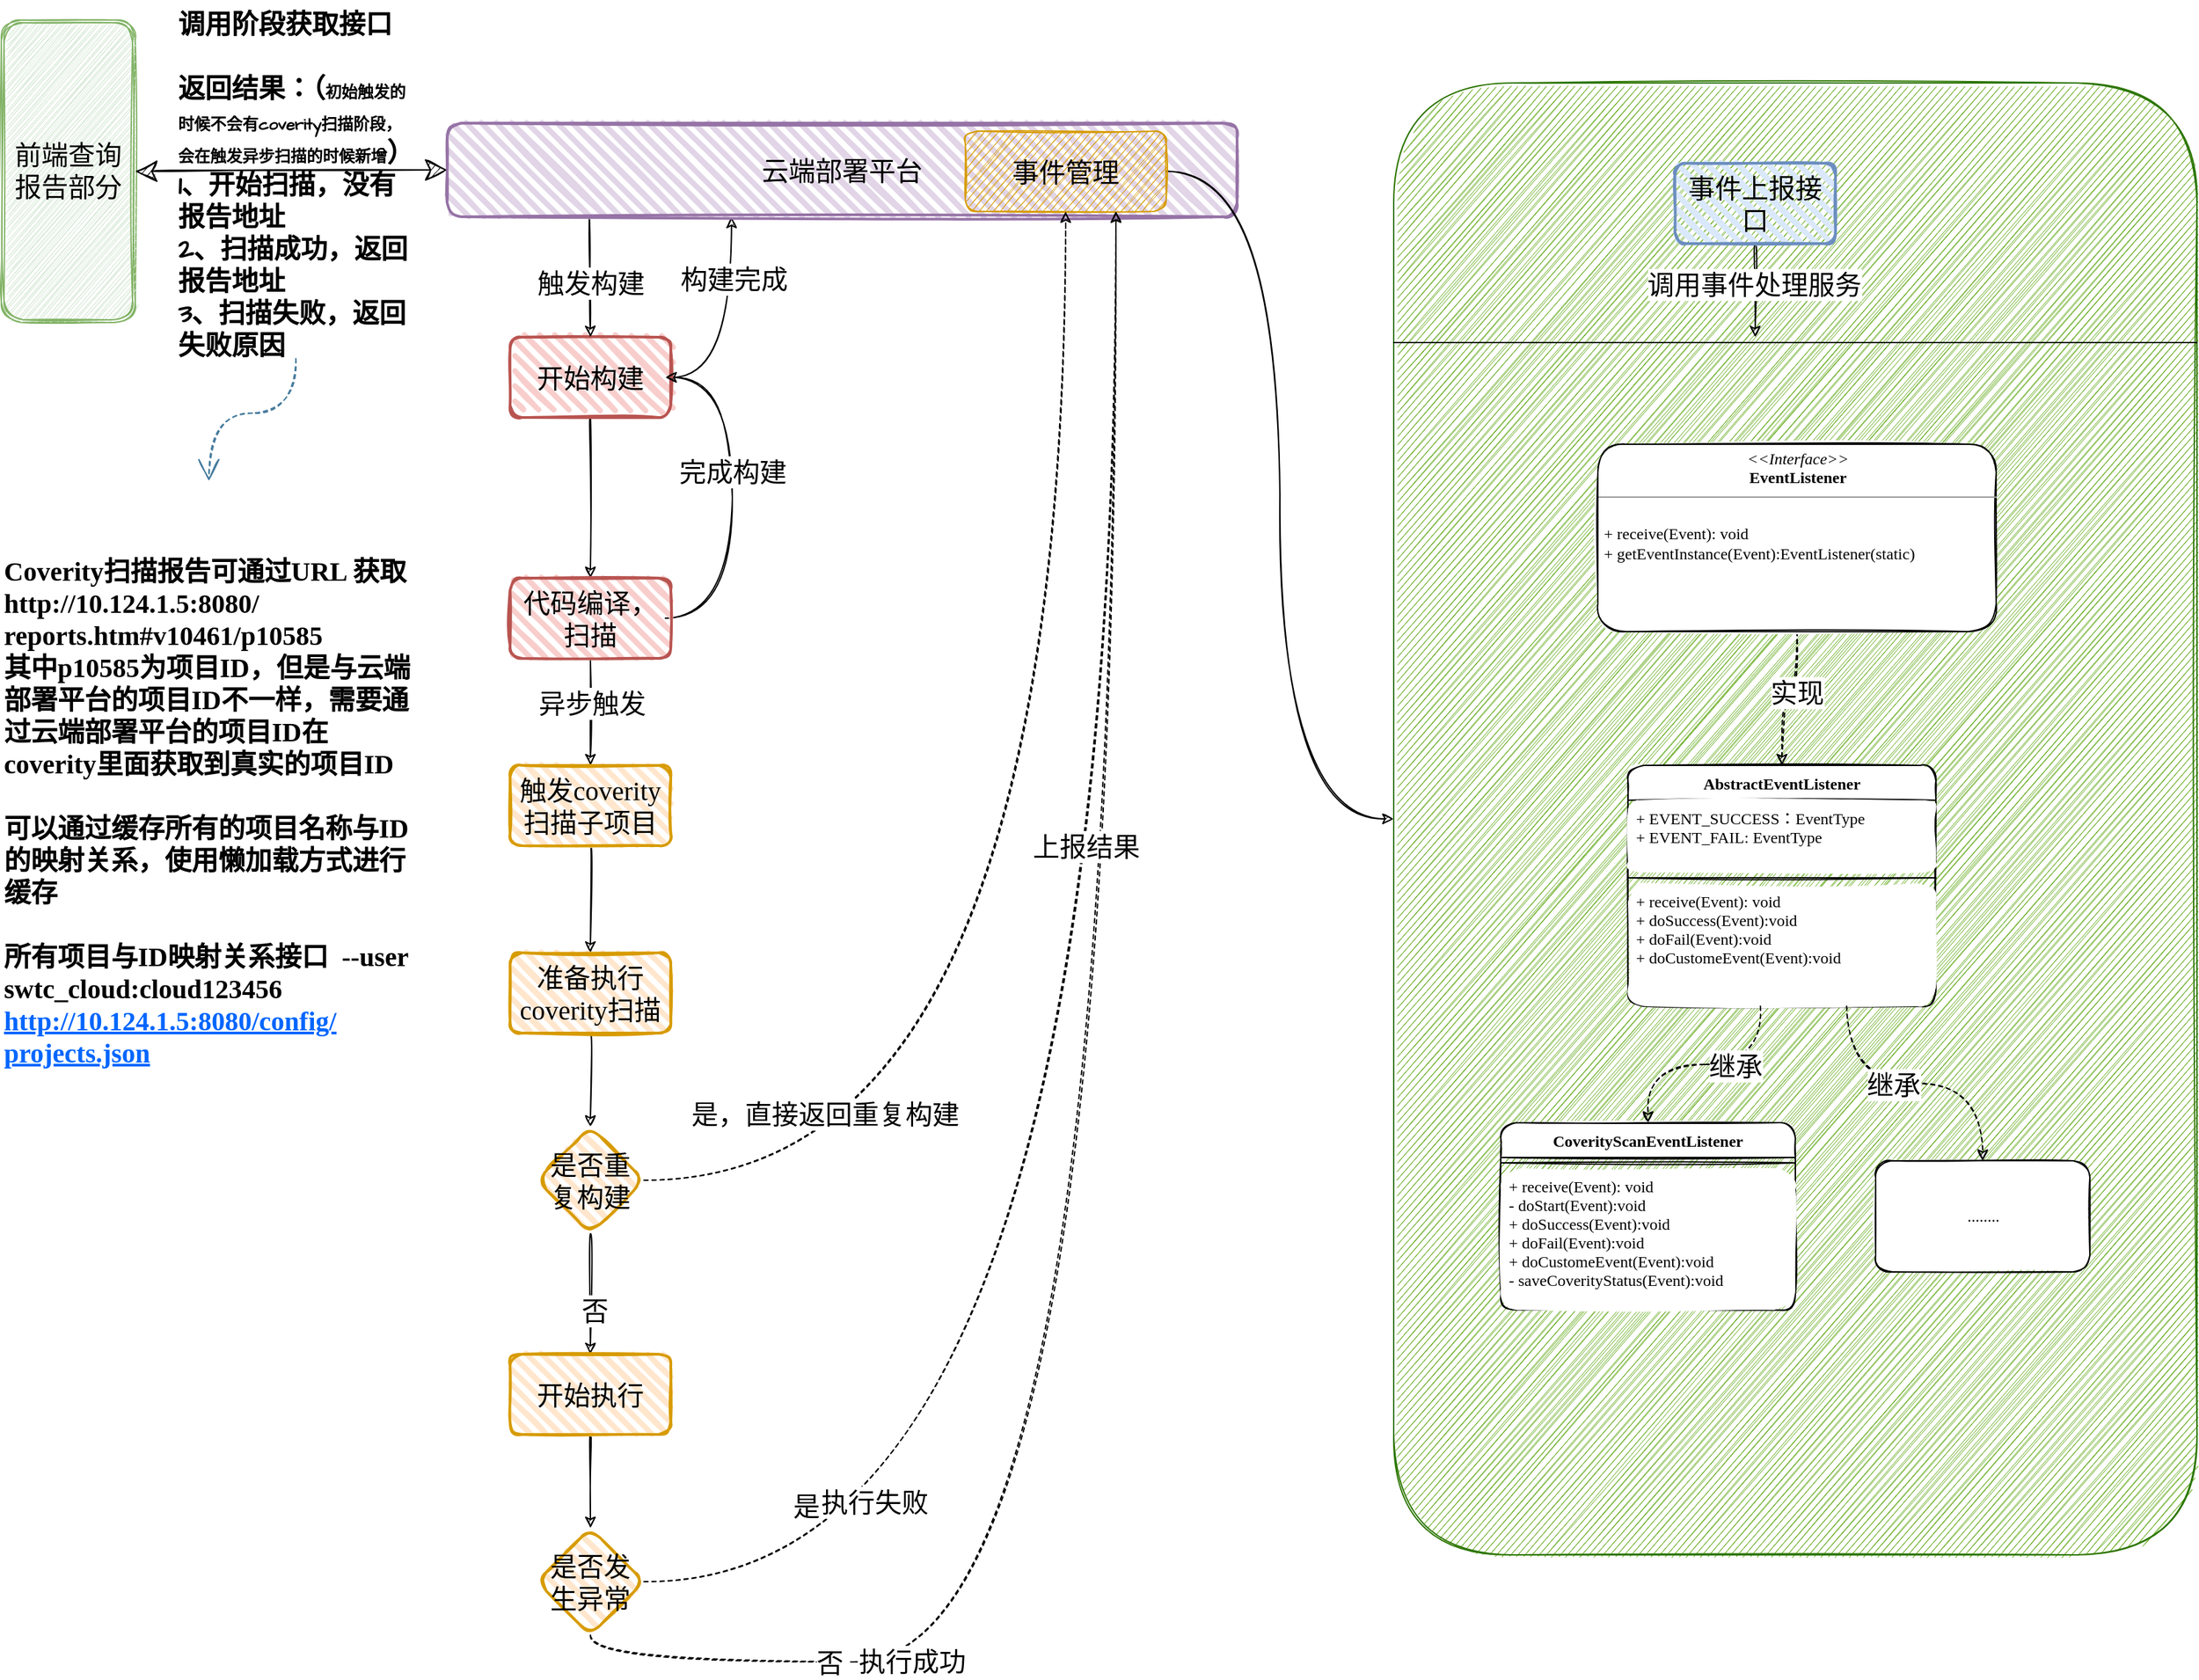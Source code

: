 <mxfile version="20.2.4" type="github">
  <diagram id="gDYkzvTyDBVPJkNko_rk" name="第 1 页">
    <mxGraphModel dx="2723" dy="941" grid="1" gridSize="10" guides="1" tooltips="1" connect="1" arrows="1" fold="1" page="1" pageScale="1" pageWidth="827" pageHeight="1169" math="0" shadow="0">
      <root>
        <mxCell id="0" />
        <mxCell id="1" parent="0" />
        <mxCell id="RvMpkgv8Pfe3NWQdaYyJ-1" value="Coverity扫描报告可通过URL 获取&lt;br style=&quot;font-size: 20px;&quot;&gt;http://10.124.1.5:8080/&lt;br style=&quot;font-size: 20px;&quot;&gt;reports.htm#v10461/p10585&lt;br style=&quot;font-size: 20px;&quot;&gt;其中p10585为项目ID，但是与云端部署平台的项目ID不一样，需要通过云端部署平台的项目ID在coverity里面获取到真实的项目ID&lt;br style=&quot;font-size: 20px;&quot;&gt;&lt;br style=&quot;font-size: 20px;&quot;&gt;可以通过缓存所有的项目名称与ID的映射关系，使用懒加载方式进行缓存&lt;br style=&quot;font-size: 20px;&quot;&gt;&lt;br style=&quot;font-size: 20px;&quot;&gt;所有项目与ID映射关系接口&amp;nbsp;&amp;nbsp;--user swtc_cloud:cloud123456&lt;br style=&quot;font-size: 20px;&quot;&gt;&lt;a style=&quot;margin: 0px; padding: 0px; box-sizing: border-box; background-color: rgb(255, 255, 255); font-size: 20px; color: rgb(0, 102, 255);&quot; target=&quot;_blank&quot;&gt;http://10.124.1.5:8080/config/&lt;br style=&quot;font-size: 20px;&quot;&gt;projects.json&lt;br style=&quot;font-size: 20px;&quot;&gt;&lt;br style=&quot;font-size: 20px;&quot;&gt;&lt;/a&gt;" style="text;html=1;strokeColor=none;fillColor=none;align=left;verticalAlign=middle;rounded=1;fontFamily=Comic Sans MS;sketch=1;fontSize=20;whiteSpace=wrap;fontStyle=1" vertex="1" parent="1">
          <mxGeometry x="-200" y="455.5" width="310" height="500" as="geometry" />
        </mxCell>
        <mxCell id="RvMpkgv8Pfe3NWQdaYyJ-4" value="" style="edgeStyle=orthogonalEdgeStyle;rounded=1;orthogonalLoop=1;jettySize=auto;html=1;fontFamily=Comic Sans MS;sketch=1;curved=1;fontSize=20;" edge="1" parent="1" source="RvMpkgv8Pfe3NWQdaYyJ-2" target="RvMpkgv8Pfe3NWQdaYyJ-3">
          <mxGeometry relative="1" as="geometry" />
        </mxCell>
        <mxCell id="RvMpkgv8Pfe3NWQdaYyJ-15" style="edgeStyle=orthogonalEdgeStyle;rounded=1;orthogonalLoop=1;jettySize=auto;html=1;exitX=1;exitY=0.5;exitDx=0;exitDy=0;entryX=0.36;entryY=1;entryDx=0;entryDy=0;entryPerimeter=0;fontFamily=Comic Sans MS;sketch=1;curved=1;fontSize=20;" edge="1" parent="1" source="RvMpkgv8Pfe3NWQdaYyJ-2" target="RvMpkgv8Pfe3NWQdaYyJ-11">
          <mxGeometry relative="1" as="geometry" />
        </mxCell>
        <mxCell id="RvMpkgv8Pfe3NWQdaYyJ-16" value="构建完成" style="edgeLabel;html=1;align=center;verticalAlign=middle;resizable=0;points=[];fontFamily=Comic Sans MS;rounded=1;sketch=1;fontSize=20;" vertex="1" connectable="0" parent="RvMpkgv8Pfe3NWQdaYyJ-15">
          <mxGeometry x="0.444" y="-1" relative="1" as="geometry">
            <mxPoint as="offset" />
          </mxGeometry>
        </mxCell>
        <mxCell id="RvMpkgv8Pfe3NWQdaYyJ-2" value="开始构建" style="rounded=1;whiteSpace=wrap;html=1;strokeWidth=2;fillWeight=4;hachureGap=8;hachureAngle=45;fillColor=#f8cecc;sketch=1;strokeColor=#b85450;fontFamily=Comic Sans MS;fontSize=20;" vertex="1" parent="1">
          <mxGeometry x="180" y="340" width="120" height="60" as="geometry" />
        </mxCell>
        <mxCell id="RvMpkgv8Pfe3NWQdaYyJ-6" value="" style="edgeStyle=orthogonalEdgeStyle;rounded=1;orthogonalLoop=1;jettySize=auto;html=1;fontFamily=Comic Sans MS;sketch=1;curved=1;fontSize=20;" edge="1" parent="1" source="RvMpkgv8Pfe3NWQdaYyJ-3" target="RvMpkgv8Pfe3NWQdaYyJ-5">
          <mxGeometry relative="1" as="geometry">
            <Array as="points">
              <mxPoint x="240" y="610" />
              <mxPoint x="240" y="610" />
            </Array>
          </mxGeometry>
        </mxCell>
        <mxCell id="RvMpkgv8Pfe3NWQdaYyJ-41" value="异步触发" style="edgeLabel;html=1;align=center;verticalAlign=middle;resizable=0;points=[];fontFamily=Comic Sans MS;rounded=1;sketch=1;fontSize=20;" vertex="1" connectable="0" parent="RvMpkgv8Pfe3NWQdaYyJ-6">
          <mxGeometry x="-0.176" y="1" relative="1" as="geometry">
            <mxPoint as="offset" />
          </mxGeometry>
        </mxCell>
        <mxCell id="RvMpkgv8Pfe3NWQdaYyJ-7" style="edgeStyle=orthogonalEdgeStyle;rounded=1;orthogonalLoop=1;jettySize=auto;html=1;exitX=1;exitY=0.5;exitDx=0;exitDy=0;entryX=1;entryY=0.5;entryDx=0;entryDy=0;fontFamily=Comic Sans MS;sketch=1;curved=1;fontSize=20;" edge="1" parent="1">
          <mxGeometry relative="1" as="geometry">
            <mxPoint x="296" y="550" as="sourcePoint" />
            <mxPoint x="296" y="370" as="targetPoint" />
            <Array as="points">
              <mxPoint x="346" y="550" />
              <mxPoint x="346" y="370" />
            </Array>
          </mxGeometry>
        </mxCell>
        <mxCell id="RvMpkgv8Pfe3NWQdaYyJ-8" value="完成构建" style="edgeLabel;html=1;align=center;verticalAlign=middle;resizable=0;points=[];fontFamily=Comic Sans MS;rounded=1;sketch=1;fontSize=20;" vertex="1" connectable="0" parent="RvMpkgv8Pfe3NWQdaYyJ-7">
          <mxGeometry x="0.144" relative="1" as="geometry">
            <mxPoint as="offset" />
          </mxGeometry>
        </mxCell>
        <mxCell id="RvMpkgv8Pfe3NWQdaYyJ-3" value="代码编译，扫描" style="rounded=1;whiteSpace=wrap;html=1;strokeWidth=2;fillWeight=4;hachureGap=8;hachureAngle=45;fillColor=#f8cecc;sketch=1;strokeColor=#b85450;fontFamily=Comic Sans MS;fontSize=20;" vertex="1" parent="1">
          <mxGeometry x="180" y="520" width="120" height="60" as="geometry" />
        </mxCell>
        <mxCell id="RvMpkgv8Pfe3NWQdaYyJ-19" value="" style="edgeStyle=orthogonalEdgeStyle;rounded=1;orthogonalLoop=1;jettySize=auto;html=1;fontFamily=Comic Sans MS;sketch=1;curved=1;fontSize=20;" edge="1" parent="1" source="RvMpkgv8Pfe3NWQdaYyJ-5" target="RvMpkgv8Pfe3NWQdaYyJ-18">
          <mxGeometry relative="1" as="geometry" />
        </mxCell>
        <mxCell id="RvMpkgv8Pfe3NWQdaYyJ-5" value="触发coverity扫描子项目" style="whiteSpace=wrap;html=1;fillColor=#ffe6cc;strokeColor=#d79b00;rounded=1;strokeWidth=2;fillWeight=4;hachureGap=8;hachureAngle=45;sketch=1;fontFamily=Comic Sans MS;fontSize=20;" vertex="1" parent="1">
          <mxGeometry x="180" y="660" width="120" height="60" as="geometry" />
        </mxCell>
        <mxCell id="RvMpkgv8Pfe3NWQdaYyJ-13" style="edgeStyle=orthogonalEdgeStyle;rounded=1;orthogonalLoop=1;jettySize=auto;html=1;exitX=0.18;exitY=1;exitDx=0;exitDy=0;exitPerimeter=0;entryX=0.5;entryY=0;entryDx=0;entryDy=0;fontFamily=Comic Sans MS;sketch=1;curved=1;fontSize=20;" edge="1" parent="1" source="RvMpkgv8Pfe3NWQdaYyJ-11" target="RvMpkgv8Pfe3NWQdaYyJ-2">
          <mxGeometry relative="1" as="geometry" />
        </mxCell>
        <mxCell id="RvMpkgv8Pfe3NWQdaYyJ-14" value="触发构建" style="edgeLabel;html=1;align=center;verticalAlign=middle;resizable=0;points=[];fontFamily=Comic Sans MS;rounded=1;sketch=1;fontSize=20;" vertex="1" connectable="0" parent="RvMpkgv8Pfe3NWQdaYyJ-13">
          <mxGeometry x="0.091" relative="1" as="geometry">
            <mxPoint as="offset" />
          </mxGeometry>
        </mxCell>
        <mxCell id="RvMpkgv8Pfe3NWQdaYyJ-11" value="云端部署平台" style="rounded=1;whiteSpace=wrap;html=1;strokeWidth=2;fillWeight=4;hachureGap=8;hachureAngle=45;fillColor=#e1d5e7;sketch=1;strokeColor=#9673a6;points=[[0,0,0,0,0],[0,0.26,0,0,0],[0,0.5,0,0,0],[0,0.74,0,0,0],[0,1,0,0,0],[0.09,1,0,0,0],[0.18,1,0,0,0],[0.25,0,0,0,0],[0.25,1,0,0,0],[0.27,1,0,0,0],[0.36,1,0,0,0],[0.45,1,0,0,0],[0.5,0,0,0,0],[0.5,1,0,0,0],[0.55,1,0,0,0],[0.64,1,0,0,0],[0.73,1,0,0,0],[0.75,0,0,0,0],[0.75,1,0,0,0],[0.82,1,0,0,0],[0.91,1,0,0,0],[1,0,0,0,0],[1,0.26,0,0,0],[1,0.5,0,0,0],[1,0.76,0,0,0],[1,1,0,0,0]];fontFamily=Comic Sans MS;fontSize=20;" vertex="1" parent="1">
          <mxGeometry x="133" y="180" width="590" height="70" as="geometry" />
        </mxCell>
        <mxCell id="RvMpkgv8Pfe3NWQdaYyJ-64" style="edgeStyle=orthogonalEdgeStyle;rounded=1;orthogonalLoop=1;jettySize=auto;html=1;exitX=1;exitY=0.5;exitDx=0;exitDy=0;entryX=0;entryY=0.5;entryDx=0;entryDy=0;fontFamily=Comic Sans MS;sketch=1;curved=1;" edge="1" parent="1" source="RvMpkgv8Pfe3NWQdaYyJ-17" target="RvMpkgv8Pfe3NWQdaYyJ-43">
          <mxGeometry relative="1" as="geometry" />
        </mxCell>
        <mxCell id="RvMpkgv8Pfe3NWQdaYyJ-17" value="事件管理" style="rounded=1;whiteSpace=wrap;html=1;fillColor=#D79B00;strokeColor=#d79b00;fontFamily=Comic Sans MS;sketch=1;fontSize=20;" vertex="1" parent="1">
          <mxGeometry x="520" y="186" width="150" height="60" as="geometry" />
        </mxCell>
        <mxCell id="RvMpkgv8Pfe3NWQdaYyJ-21" value="" style="edgeStyle=orthogonalEdgeStyle;rounded=1;orthogonalLoop=1;jettySize=auto;html=1;fontFamily=Comic Sans MS;sketch=1;curved=1;fontSize=20;" edge="1" parent="1" source="RvMpkgv8Pfe3NWQdaYyJ-18" target="RvMpkgv8Pfe3NWQdaYyJ-20">
          <mxGeometry relative="1" as="geometry" />
        </mxCell>
        <mxCell id="RvMpkgv8Pfe3NWQdaYyJ-18" value="准备执行coverity扫描" style="whiteSpace=wrap;html=1;fillColor=#ffe6cc;strokeColor=#d79b00;rounded=1;strokeWidth=2;fillWeight=4;hachureGap=8;hachureAngle=45;sketch=1;fontFamily=Comic Sans MS;fontSize=20;" vertex="1" parent="1">
          <mxGeometry x="180" y="800" width="120" height="60" as="geometry" />
        </mxCell>
        <mxCell id="RvMpkgv8Pfe3NWQdaYyJ-23" value="" style="edgeStyle=orthogonalEdgeStyle;rounded=1;orthogonalLoop=1;jettySize=auto;html=1;fontFamily=Comic Sans MS;sketch=1;curved=1;fontSize=20;" edge="1" parent="1" source="RvMpkgv8Pfe3NWQdaYyJ-20" target="RvMpkgv8Pfe3NWQdaYyJ-22">
          <mxGeometry relative="1" as="geometry" />
        </mxCell>
        <mxCell id="RvMpkgv8Pfe3NWQdaYyJ-40" value="否" style="edgeLabel;html=1;align=center;verticalAlign=middle;resizable=0;points=[];fontFamily=Comic Sans MS;rounded=1;sketch=1;fontSize=20;" vertex="1" connectable="0" parent="RvMpkgv8Pfe3NWQdaYyJ-23">
          <mxGeometry x="0.253" y="3" relative="1" as="geometry">
            <mxPoint as="offset" />
          </mxGeometry>
        </mxCell>
        <mxCell id="RvMpkgv8Pfe3NWQdaYyJ-29" style="edgeStyle=orthogonalEdgeStyle;rounded=1;orthogonalLoop=1;jettySize=auto;html=1;exitX=1;exitY=0.5;exitDx=0;exitDy=0;dashed=1;fontFamily=Comic Sans MS;sketch=1;curved=1;fontSize=20;" edge="1" parent="1" source="RvMpkgv8Pfe3NWQdaYyJ-20" target="RvMpkgv8Pfe3NWQdaYyJ-17">
          <mxGeometry relative="1" as="geometry" />
        </mxCell>
        <mxCell id="RvMpkgv8Pfe3NWQdaYyJ-39" value="是，直接返回重复构建" style="edgeLabel;html=1;align=center;verticalAlign=middle;resizable=0;points=[];fontFamily=Comic Sans MS;rounded=1;sketch=1;fontSize=20;" vertex="1" connectable="0" parent="RvMpkgv8Pfe3NWQdaYyJ-29">
          <mxGeometry x="-0.737" y="4" relative="1" as="geometry">
            <mxPoint x="-2" y="-46" as="offset" />
          </mxGeometry>
        </mxCell>
        <mxCell id="RvMpkgv8Pfe3NWQdaYyJ-20" value="是否重复构建" style="rhombus;whiteSpace=wrap;html=1;fillColor=#ffe6cc;strokeColor=#d79b00;rounded=1;strokeWidth=2;fillWeight=4;hachureGap=8;hachureAngle=45;sketch=1;fontFamily=Comic Sans MS;fontSize=20;" vertex="1" parent="1">
          <mxGeometry x="200" y="930" width="80" height="80" as="geometry" />
        </mxCell>
        <mxCell id="RvMpkgv8Pfe3NWQdaYyJ-27" value="" style="edgeStyle=orthogonalEdgeStyle;rounded=1;orthogonalLoop=1;jettySize=auto;html=1;fontFamily=Comic Sans MS;sketch=1;curved=1;fontSize=20;" edge="1" parent="1" source="RvMpkgv8Pfe3NWQdaYyJ-22" target="RvMpkgv8Pfe3NWQdaYyJ-26">
          <mxGeometry relative="1" as="geometry" />
        </mxCell>
        <mxCell id="RvMpkgv8Pfe3NWQdaYyJ-22" value="开始执行" style="whiteSpace=wrap;html=1;fillColor=#ffe6cc;strokeColor=#d79b00;rounded=1;strokeWidth=2;fillWeight=4;hachureGap=8;hachureAngle=45;sketch=1;fontFamily=Comic Sans MS;fontSize=20;" vertex="1" parent="1">
          <mxGeometry x="180" y="1100" width="120" height="60" as="geometry" />
        </mxCell>
        <mxCell id="RvMpkgv8Pfe3NWQdaYyJ-28" style="edgeStyle=orthogonalEdgeStyle;rounded=1;orthogonalLoop=1;jettySize=auto;html=1;exitX=1;exitY=0.5;exitDx=0;exitDy=0;entryX=0.75;entryY=1;entryDx=0;entryDy=0;dashed=1;fontFamily=Comic Sans MS;sketch=1;curved=1;" edge="1" parent="1" source="RvMpkgv8Pfe3NWQdaYyJ-26" target="RvMpkgv8Pfe3NWQdaYyJ-17">
          <mxGeometry relative="1" as="geometry" />
        </mxCell>
        <mxCell id="RvMpkgv8Pfe3NWQdaYyJ-34" value="是" style="edgeLabel;html=1;align=center;verticalAlign=middle;resizable=0;points=[];fontFamily=Comic Sans MS;rounded=1;sketch=1;fontSize=20;" vertex="1" connectable="0" parent="RvMpkgv8Pfe3NWQdaYyJ-28">
          <mxGeometry x="-0.796" y="1" relative="1" as="geometry">
            <mxPoint x="-20" y="-56" as="offset" />
          </mxGeometry>
        </mxCell>
        <mxCell id="RvMpkgv8Pfe3NWQdaYyJ-37" value="执行失败" style="edgeLabel;html=1;align=center;verticalAlign=middle;resizable=0;points=[];fontFamily=Comic Sans MS;rounded=1;sketch=1;fontSize=20;" vertex="1" connectable="0" parent="RvMpkgv8Pfe3NWQdaYyJ-28">
          <mxGeometry x="-0.721" y="4" relative="1" as="geometry">
            <mxPoint x="-20" y="-56" as="offset" />
          </mxGeometry>
        </mxCell>
        <mxCell id="RvMpkgv8Pfe3NWQdaYyJ-33" style="edgeStyle=orthogonalEdgeStyle;rounded=1;orthogonalLoop=1;jettySize=auto;html=1;exitX=0.5;exitY=1;exitDx=0;exitDy=0;entryX=0.75;entryY=1;entryDx=0;entryDy=0;dashed=1;fontFamily=Comic Sans MS;sketch=1;curved=1;" edge="1" parent="1" source="RvMpkgv8Pfe3NWQdaYyJ-26" target="RvMpkgv8Pfe3NWQdaYyJ-17">
          <mxGeometry relative="1" as="geometry" />
        </mxCell>
        <mxCell id="RvMpkgv8Pfe3NWQdaYyJ-35" value="否&amp;nbsp;" style="edgeLabel;html=1;align=center;verticalAlign=middle;resizable=0;points=[];fontFamily=Comic Sans MS;rounded=1;sketch=1;fontSize=20;" vertex="1" connectable="0" parent="RvMpkgv8Pfe3NWQdaYyJ-33">
          <mxGeometry x="-0.732" relative="1" as="geometry">
            <mxPoint as="offset" />
          </mxGeometry>
        </mxCell>
        <mxCell id="RvMpkgv8Pfe3NWQdaYyJ-36" value="上报结果" style="edgeLabel;html=1;align=center;verticalAlign=middle;resizable=0;points=[];fontFamily=Comic Sans MS;rounded=1;sketch=1;fontSize=20;" vertex="1" connectable="0" parent="RvMpkgv8Pfe3NWQdaYyJ-33">
          <mxGeometry x="-0.028" relative="1" as="geometry">
            <mxPoint x="-23" y="-295" as="offset" />
          </mxGeometry>
        </mxCell>
        <mxCell id="RvMpkgv8Pfe3NWQdaYyJ-38" value="执行成功" style="edgeLabel;html=1;align=center;verticalAlign=middle;resizable=0;points=[];fontFamily=Comic Sans MS;rounded=1;sketch=1;fontSize=20;" vertex="1" connectable="0" parent="RvMpkgv8Pfe3NWQdaYyJ-33">
          <mxGeometry x="-0.653" y="1" relative="1" as="geometry">
            <mxPoint as="offset" />
          </mxGeometry>
        </mxCell>
        <mxCell id="RvMpkgv8Pfe3NWQdaYyJ-26" value="是否发生异常" style="rhombus;whiteSpace=wrap;html=1;fillColor=#ffe6cc;strokeColor=#d79b00;rounded=1;strokeWidth=2;fillWeight=4;hachureGap=8;hachureAngle=45;sketch=1;fontFamily=Comic Sans MS;fontSize=20;" vertex="1" parent="1">
          <mxGeometry x="200" y="1230" width="80" height="80" as="geometry" />
        </mxCell>
        <mxCell id="RvMpkgv8Pfe3NWQdaYyJ-43" value="" style="rounded=1;whiteSpace=wrap;html=1;fontFamily=Comic Sans MS;sketch=1;fillColor=#60a917;fontColor=#ffffff;strokeColor=#2D7600;" vertex="1" parent="1">
          <mxGeometry x="840" y="150" width="600" height="1100" as="geometry" />
        </mxCell>
        <mxCell id="RvMpkgv8Pfe3NWQdaYyJ-67" style="edgeStyle=orthogonalEdgeStyle;rounded=1;orthogonalLoop=1;jettySize=auto;html=1;exitX=0.5;exitY=1;exitDx=0;exitDy=0;entryX=0.45;entryY=0;entryDx=0;entryDy=0;entryPerimeter=0;fontFamily=Comic Sans MS;sketch=1;curved=1;" edge="1" parent="1" source="RvMpkgv8Pfe3NWQdaYyJ-44" target="RvMpkgv8Pfe3NWQdaYyJ-63">
          <mxGeometry relative="1" as="geometry" />
        </mxCell>
        <mxCell id="RvMpkgv8Pfe3NWQdaYyJ-68" value="调用事件处理服务" style="edgeLabel;html=1;align=center;verticalAlign=middle;resizable=0;points=[];fontFamily=Comic Sans MS;rounded=1;sketch=1;fontSize=20;" vertex="1" connectable="0" parent="RvMpkgv8Pfe3NWQdaYyJ-67">
          <mxGeometry x="-0.161" y="-1" relative="1" as="geometry">
            <mxPoint as="offset" />
          </mxGeometry>
        </mxCell>
        <mxCell id="RvMpkgv8Pfe3NWQdaYyJ-44" value="事件上报接口" style="rounded=1;whiteSpace=wrap;html=1;strokeWidth=2;fillWeight=4;hachureGap=8;hachureAngle=45;fillColor=#dae8fc;sketch=1;strokeColor=#6c8ebf;fontFamily=Comic Sans MS;fontSize=20;" vertex="1" parent="1">
          <mxGeometry x="1050" y="210" width="120" height="60" as="geometry" />
        </mxCell>
        <mxCell id="RvMpkgv8Pfe3NWQdaYyJ-46" value="AbstractEventListener" style="swimlane;fontStyle=1;align=center;verticalAlign=top;childLayout=stackLayout;horizontal=1;startSize=26;horizontalStack=0;resizeParent=1;resizeParentMax=0;resizeLast=0;collapsible=1;marginBottom=0;fontFamily=Comic Sans MS;rounded=1;sketch=1;" vertex="1" parent="1">
          <mxGeometry x="1015" y="660" width="230" height="180" as="geometry" />
        </mxCell>
        <mxCell id="RvMpkgv8Pfe3NWQdaYyJ-47" value="+ EVENT_SUCCESS：EventType&#xa;+ EVENT_FAIL: EventType&#xa;" style="text;align=left;verticalAlign=top;spacingLeft=4;spacingRight=4;overflow=hidden;rotatable=0;points=[[0,0.5],[1,0.5]];portConstraint=eastwest;fontFamily=Comic Sans MS;rounded=1;sketch=1;fillColor=default;" vertex="1" parent="RvMpkgv8Pfe3NWQdaYyJ-46">
          <mxGeometry y="26" width="230" height="54" as="geometry" />
        </mxCell>
        <mxCell id="RvMpkgv8Pfe3NWQdaYyJ-48" value="" style="line;strokeWidth=1;align=left;verticalAlign=middle;spacingTop=-1;spacingLeft=3;spacingRight=3;rotatable=0;labelPosition=right;points=[];portConstraint=eastwest;fontFamily=Comic Sans MS;rounded=1;sketch=1;" vertex="1" parent="RvMpkgv8Pfe3NWQdaYyJ-46">
          <mxGeometry y="80" width="230" height="8" as="geometry" />
        </mxCell>
        <mxCell id="RvMpkgv8Pfe3NWQdaYyJ-49" value="+ receive(Event): void&#xa;+ doSuccess(Event):void&#xa;+ doFail(Event):void&#xa;+ doCustomeEvent(Event):void" style="text;align=left;verticalAlign=top;spacingLeft=4;spacingRight=4;overflow=hidden;rotatable=0;points=[[0,0.5,0,0,0],[0.14,1,0,0,0],[0.29,1,0,0,0],[0.43,1,0,0,0],[0.57,1,0,0,0],[0.71,1,0,0,0],[0.86,1,0,0,0],[1,0.5,0,0,0]];portConstraint=eastwest;fontFamily=Comic Sans MS;rounded=1;sketch=1;fillColor=default;" vertex="1" parent="RvMpkgv8Pfe3NWQdaYyJ-46">
          <mxGeometry y="88" width="230" height="92" as="geometry" />
        </mxCell>
        <mxCell id="RvMpkgv8Pfe3NWQdaYyJ-52" style="edgeStyle=orthogonalEdgeStyle;rounded=1;orthogonalLoop=1;jettySize=auto;html=1;exitX=0.5;exitY=1;exitDx=0;exitDy=0;entryX=0.5;entryY=0;entryDx=0;entryDy=0;dashed=1;fontFamily=Comic Sans MS;sketch=1;curved=1;" edge="1" parent="1" source="RvMpkgv8Pfe3NWQdaYyJ-50" target="RvMpkgv8Pfe3NWQdaYyJ-46">
          <mxGeometry relative="1" as="geometry" />
        </mxCell>
        <mxCell id="RvMpkgv8Pfe3NWQdaYyJ-53" value="实现" style="edgeLabel;html=1;align=center;verticalAlign=middle;resizable=0;points=[];fontFamily=Comic Sans MS;rounded=1;sketch=1;fontSize=20;" vertex="1" connectable="0" parent="RvMpkgv8Pfe3NWQdaYyJ-52">
          <mxGeometry x="-0.193" y="-1" relative="1" as="geometry">
            <mxPoint as="offset" />
          </mxGeometry>
        </mxCell>
        <mxCell id="RvMpkgv8Pfe3NWQdaYyJ-50" value="&lt;p style=&quot;margin:0px;margin-top:4px;text-align:center;&quot;&gt;&lt;i&gt;&amp;lt;&amp;lt;Interface&amp;gt;&amp;gt;&lt;/i&gt;&lt;br&gt;&lt;b&gt;EventListener&lt;/b&gt;&lt;/p&gt;&lt;hr size=&quot;1&quot;&gt;&lt;p style=&quot;margin:0px;margin-left:4px;&quot;&gt;&lt;br&gt;&lt;/p&gt;&lt;p style=&quot;margin:0px;margin-left:4px;&quot;&gt;+ receive(Event): void&lt;/p&gt;&lt;p style=&quot;margin:0px;margin-left:4px;&quot;&gt;+ getEventInstance(Event):EventListener(static)&lt;br&gt;&lt;br&gt;&lt;/p&gt;" style="verticalAlign=top;align=left;overflow=fill;fontSize=12;fontFamily=Comic Sans MS;html=1;rounded=1;sketch=1;" vertex="1" parent="1">
          <mxGeometry x="992.5" y="420" width="297.5" height="140" as="geometry" />
        </mxCell>
        <mxCell id="RvMpkgv8Pfe3NWQdaYyJ-54" value="CoverityScanEventListener" style="swimlane;fontStyle=1;align=center;verticalAlign=top;childLayout=stackLayout;horizontal=1;startSize=26;horizontalStack=0;resizeParent=1;resizeParentMax=0;resizeLast=0;collapsible=1;marginBottom=0;fontFamily=Comic Sans MS;rounded=1;sketch=1;" vertex="1" parent="1">
          <mxGeometry x="920" y="927" width="220" height="140" as="geometry" />
        </mxCell>
        <mxCell id="RvMpkgv8Pfe3NWQdaYyJ-56" value="" style="line;strokeWidth=1;fillColor=default;align=left;verticalAlign=middle;spacingTop=-1;spacingLeft=3;spacingRight=3;rotatable=0;labelPosition=right;points=[];portConstraint=eastwest;fontFamily=Comic Sans MS;rounded=1;sketch=1;" vertex="1" parent="RvMpkgv8Pfe3NWQdaYyJ-54">
          <mxGeometry y="26" width="220" height="8" as="geometry" />
        </mxCell>
        <mxCell id="RvMpkgv8Pfe3NWQdaYyJ-57" value="+ receive(Event): void&#xa;- doStart(Event):void&#xa;+ doSuccess(Event):void&#xa;+ doFail(Event):void&#xa;+ doCustomeEvent(Event):void&#xa;- saveCoverityStatus(Event):void" style="text;align=left;verticalAlign=top;spacingLeft=4;spacingRight=4;overflow=hidden;rotatable=0;points=[[0,0.5],[1,0.5]];portConstraint=eastwest;fontFamily=Comic Sans MS;rounded=1;sketch=1;fillColor=default;" vertex="1" parent="RvMpkgv8Pfe3NWQdaYyJ-54">
          <mxGeometry y="34" width="220" height="106" as="geometry" />
        </mxCell>
        <mxCell id="RvMpkgv8Pfe3NWQdaYyJ-58" style="edgeStyle=orthogonalEdgeStyle;rounded=1;orthogonalLoop=1;jettySize=auto;html=1;exitX=0.43;exitY=1;exitDx=0;exitDy=0;exitPerimeter=0;entryX=0.5;entryY=0;entryDx=0;entryDy=0;dashed=1;fontFamily=Comic Sans MS;sketch=1;curved=1;" edge="1" parent="1" source="RvMpkgv8Pfe3NWQdaYyJ-49" target="RvMpkgv8Pfe3NWQdaYyJ-54">
          <mxGeometry relative="1" as="geometry" />
        </mxCell>
        <mxCell id="RvMpkgv8Pfe3NWQdaYyJ-59" value="继承" style="edgeLabel;html=1;align=center;verticalAlign=middle;resizable=0;points=[];fontFamily=Comic Sans MS;rounded=1;sketch=1;fontSize=20;" vertex="1" connectable="0" parent="RvMpkgv8Pfe3NWQdaYyJ-58">
          <mxGeometry x="-0.263" relative="1" as="geometry">
            <mxPoint as="offset" />
          </mxGeometry>
        </mxCell>
        <mxCell id="RvMpkgv8Pfe3NWQdaYyJ-60" value="........" style="html=1;fontFamily=Comic Sans MS;rounded=1;sketch=1;" vertex="1" parent="1">
          <mxGeometry x="1200" y="955.5" width="160" height="83" as="geometry" />
        </mxCell>
        <mxCell id="RvMpkgv8Pfe3NWQdaYyJ-61" style="edgeStyle=orthogonalEdgeStyle;rounded=1;orthogonalLoop=1;jettySize=auto;html=1;exitX=0.71;exitY=1;exitDx=0;exitDy=0;exitPerimeter=0;entryX=0.5;entryY=0;entryDx=0;entryDy=0;dashed=1;fontFamily=Comic Sans MS;sketch=1;curved=1;" edge="1" parent="1" source="RvMpkgv8Pfe3NWQdaYyJ-49" target="RvMpkgv8Pfe3NWQdaYyJ-60">
          <mxGeometry relative="1" as="geometry" />
        </mxCell>
        <mxCell id="RvMpkgv8Pfe3NWQdaYyJ-62" value="继承" style="edgeLabel;html=1;align=center;verticalAlign=middle;resizable=0;points=[];fontFamily=Comic Sans MS;rounded=1;sketch=1;fontSize=20;" vertex="1" connectable="0" parent="RvMpkgv8Pfe3NWQdaYyJ-61">
          <mxGeometry x="-0.152" relative="1" as="geometry">
            <mxPoint as="offset" />
          </mxGeometry>
        </mxCell>
        <mxCell id="RvMpkgv8Pfe3NWQdaYyJ-63" value="" style="line;strokeWidth=1;fillColor=none;align=left;verticalAlign=middle;spacingTop=-1;spacingLeft=3;spacingRight=3;rotatable=0;labelPosition=right;points=[[0.09,0,0,0,0],[0.18,0,0,0,0],[0.27,0,0,0,0],[0.36,0,0,0,0],[0.45,0,0,0,0],[0.55,0,0,0,0],[0.64,0,0,0,0],[0.73,0,0,0,0],[0.82,0,0,0,0],[0.91,0,0,0,0]];portConstraint=eastwest;fontFamily=Comic Sans MS;rounded=1;sketch=1;" vertex="1" parent="1">
          <mxGeometry x="840" y="340" width="600" height="8" as="geometry" />
        </mxCell>
        <mxCell id="RvMpkgv8Pfe3NWQdaYyJ-69" value="前端查询报告部分" style="shape=ext;double=1;rounded=1;whiteSpace=wrap;html=1;sketch=1;hachureGap=4;fontFamily=Architects Daughter;fontSource=https%3A%2F%2Ffonts.googleapis.com%2Fcss%3Ffamily%3DArchitects%2BDaughter;fontSize=20;fillColor=#d5e8d4;strokeColor=#82b366;" vertex="1" parent="1">
          <mxGeometry x="-200" y="103" width="100" height="226" as="geometry" />
        </mxCell>
        <mxCell id="RvMpkgv8Pfe3NWQdaYyJ-70" value="" style="endArrow=classic;startArrow=classic;html=1;rounded=0;sketch=1;hachureGap=4;fontFamily=Architects Daughter;fontSource=https%3A%2F%2Ffonts.googleapis.com%2Fcss%3Ffamily%3DArchitects%2BDaughter;fontSize=16;startSize=14;endSize=14;sourcePerimeterSpacing=8;targetPerimeterSpacing=8;curved=1;exitX=1;exitY=0.5;exitDx=0;exitDy=0;entryX=0;entryY=0.5;entryDx=0;entryDy=0;entryPerimeter=0;" edge="1" parent="1" source="RvMpkgv8Pfe3NWQdaYyJ-69" target="RvMpkgv8Pfe3NWQdaYyJ-11">
          <mxGeometry width="50" height="50" relative="1" as="geometry">
            <mxPoint x="80" y="240" as="sourcePoint" />
            <mxPoint x="130" y="190" as="targetPoint" />
          </mxGeometry>
        </mxCell>
        <mxCell id="RvMpkgv8Pfe3NWQdaYyJ-72" style="edgeStyle=orthogonalEdgeStyle;curved=1;rounded=0;sketch=1;hachureGap=4;orthogonalLoop=1;jettySize=auto;html=1;fontFamily=Architects Daughter;fontSource=https%3A%2F%2Ffonts.googleapis.com%2Fcss%3Ffamily%3DArchitects%2BDaughter;fontSize=20;fontColor=#1D3557;endArrow=open;startSize=14;endSize=14;sourcePerimeterSpacing=8;targetPerimeterSpacing=8;strokeColor=#457B9D;fillColor=#A8DADC;dashed=1;" edge="1" parent="1" source="RvMpkgv8Pfe3NWQdaYyJ-71" target="RvMpkgv8Pfe3NWQdaYyJ-1">
          <mxGeometry relative="1" as="geometry" />
        </mxCell>
        <mxCell id="RvMpkgv8Pfe3NWQdaYyJ-71" value="调用阶段获取接口&lt;br&gt;&lt;br&gt;返回结果：（&lt;font style=&quot;font-size: 12px;&quot;&gt;初始触发的时候不会有coverity扫描阶段，会在触发异步扫描的时候新增&lt;/font&gt;）&lt;br&gt;1、开始扫描，没有报告地址&lt;br&gt;2、扫描成功，返回报告地址&lt;br&gt;3、扫描失败，返回失败原因" style="text;html=1;strokeColor=none;fillColor=none;align=left;verticalAlign=top;whiteSpace=wrap;rounded=0;sketch=1;hachureGap=4;fontFamily=Architects Daughter;fontSource=https%3A%2F%2Ffonts.googleapis.com%2Fcss%3Ffamily%3DArchitects%2BDaughter;fontSize=20;fontStyle=1" vertex="1" parent="1">
          <mxGeometry x="-70" y="88" width="180" height="260" as="geometry" />
        </mxCell>
      </root>
    </mxGraphModel>
  </diagram>
</mxfile>

